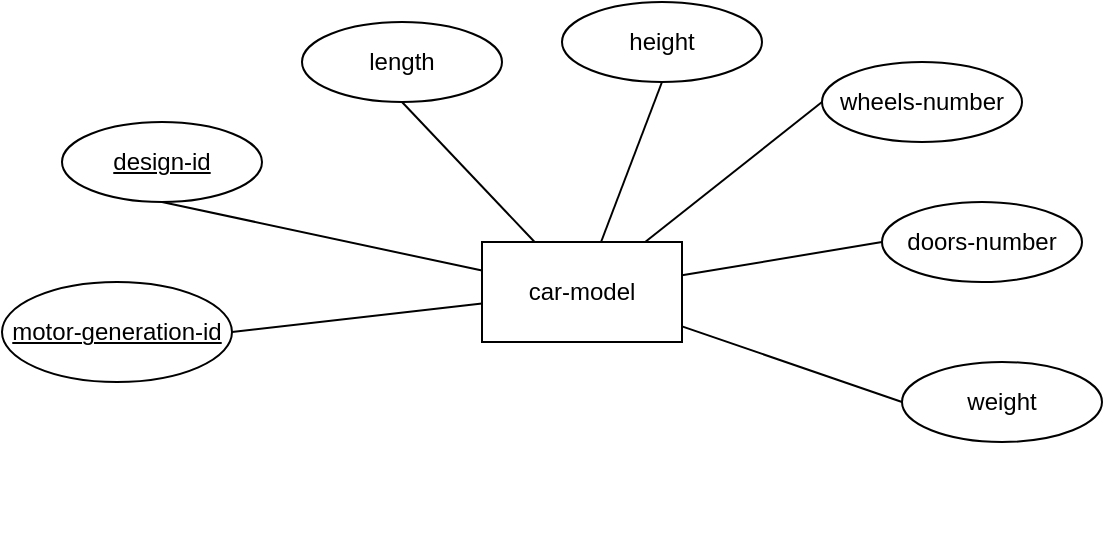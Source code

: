 <mxfile>
    <diagram id="gg-J7fXzh_MXhIauLkfS" name="Page-1">
        <mxGraphModel dx="749" dy="563" grid="1" gridSize="10" guides="1" tooltips="1" connect="1" arrows="1" fold="1" page="1" pageScale="1" pageWidth="850" pageHeight="1100" math="0" shadow="0">
            <root>
                <mxCell id="0"/>
                <mxCell id="1" parent="0"/>
                <mxCell id="9" style="edgeStyle=none;html=1;entryX=0.5;entryY=1;entryDx=0;entryDy=0;strokeWidth=1;endArrow=none;endFill=0;" parent="1" source="2" target="4" edge="1">
                    <mxGeometry relative="1" as="geometry"/>
                </mxCell>
                <mxCell id="10" style="edgeStyle=none;html=1;entryX=0.5;entryY=1;entryDx=0;entryDy=0;endArrow=none;endFill=0;" parent="1" source="2" target="3" edge="1">
                    <mxGeometry relative="1" as="geometry"/>
                </mxCell>
                <mxCell id="11" style="edgeStyle=none;html=1;entryX=0.5;entryY=1;entryDx=0;entryDy=0;endArrow=none;endFill=0;" parent="1" source="2" target="5" edge="1">
                    <mxGeometry relative="1" as="geometry"/>
                </mxCell>
                <mxCell id="12" style="edgeStyle=none;html=1;entryX=0;entryY=0.5;entryDx=0;entryDy=0;endArrow=none;endFill=0;" parent="1" source="2" target="6" edge="1">
                    <mxGeometry relative="1" as="geometry"/>
                </mxCell>
                <mxCell id="13" style="edgeStyle=none;html=1;entryX=0;entryY=0.5;entryDx=0;entryDy=0;endArrow=none;endFill=0;" parent="1" source="2" target="7" edge="1">
                    <mxGeometry relative="1" as="geometry"/>
                </mxCell>
                <mxCell id="14" style="edgeStyle=none;html=1;entryX=0;entryY=0.5;entryDx=0;entryDy=0;endArrow=none;endFill=0;" parent="1" source="2" target="8" edge="1">
                    <mxGeometry relative="1" as="geometry"/>
                </mxCell>
                <mxCell id="17" style="edgeStyle=none;html=1;entryX=1;entryY=0.5;entryDx=0;entryDy=0;endArrow=none;endFill=0;" edge="1" parent="1" source="2" target="16">
                    <mxGeometry relative="1" as="geometry"/>
                </mxCell>
                <mxCell id="2" value="car-model" style="html=1;dashed=0;whiteSpace=wrap;" parent="1" vertex="1">
                    <mxGeometry x="330" y="260" width="100" height="50" as="geometry"/>
                </mxCell>
                <mxCell id="3" value="length" style="ellipse;whiteSpace=wrap;html=1;align=center;" parent="1" vertex="1">
                    <mxGeometry x="240" y="150" width="100" height="40" as="geometry"/>
                </mxCell>
                <mxCell id="4" value="design-id" style="ellipse;whiteSpace=wrap;html=1;align=center;fontStyle=4;" parent="1" vertex="1">
                    <mxGeometry x="120" y="200" width="100" height="40" as="geometry"/>
                </mxCell>
                <mxCell id="5" value="height" style="ellipse;whiteSpace=wrap;html=1;align=center;" parent="1" vertex="1">
                    <mxGeometry x="370" y="140" width="100" height="40" as="geometry"/>
                </mxCell>
                <mxCell id="6" value="wheels-number" style="ellipse;whiteSpace=wrap;html=1;align=center;" parent="1" vertex="1">
                    <mxGeometry x="500" y="170" width="100" height="40" as="geometry"/>
                </mxCell>
                <mxCell id="7" value="doors-number" style="ellipse;whiteSpace=wrap;html=1;align=center;" parent="1" vertex="1">
                    <mxGeometry x="530" y="240" width="100" height="40" as="geometry"/>
                </mxCell>
                <mxCell id="8" value="weight" style="ellipse;whiteSpace=wrap;html=1;align=center;" parent="1" vertex="1">
                    <mxGeometry x="540" y="320" width="100" height="40" as="geometry"/>
                </mxCell>
                <mxCell id="15" value="&lt;div style=&quot;color: rgb(204, 204, 204); background-color: rgb(31, 31, 31); font-family: Consolas, &amp;quot;Courier New&amp;quot;, monospace; font-size: 14px; line-height: 19px; white-space-collapse: preserve;&quot;&gt;&lt;br&gt;&lt;/div&gt;" style="text;html=1;align=center;verticalAlign=middle;resizable=0;points=[];autosize=1;strokeColor=none;fillColor=none;" vertex="1" parent="1">
                    <mxGeometry x="180" y="388" width="20" height="30" as="geometry"/>
                </mxCell>
                <mxCell id="16" value="motor-generation-id" style="ellipse;whiteSpace=wrap;html=1;align=center;fontStyle=4;" vertex="1" parent="1">
                    <mxGeometry x="90" y="280" width="115" height="50" as="geometry"/>
                </mxCell>
            </root>
        </mxGraphModel>
    </diagram>
</mxfile>